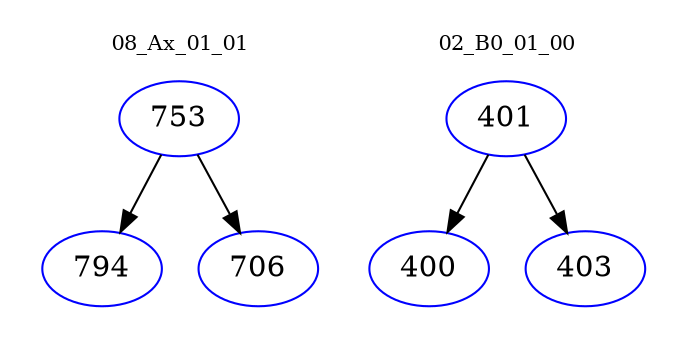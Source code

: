 digraph{
subgraph cluster_0 {
color = white
label = "08_Ax_01_01";
fontsize=10;
T0_753 [label="753", color="blue"]
T0_753 -> T0_794 [color="black"]
T0_794 [label="794", color="blue"]
T0_753 -> T0_706 [color="black"]
T0_706 [label="706", color="blue"]
}
subgraph cluster_1 {
color = white
label = "02_B0_01_00";
fontsize=10;
T1_401 [label="401", color="blue"]
T1_401 -> T1_400 [color="black"]
T1_400 [label="400", color="blue"]
T1_401 -> T1_403 [color="black"]
T1_403 [label="403", color="blue"]
}
}
